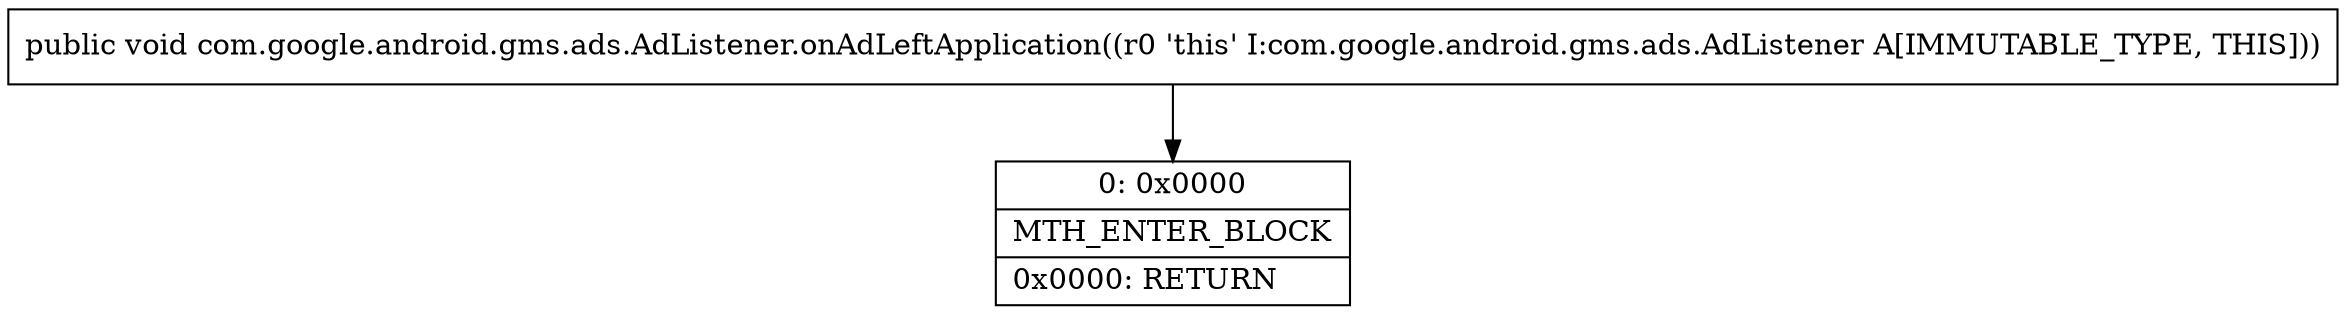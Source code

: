 digraph "CFG forcom.google.android.gms.ads.AdListener.onAdLeftApplication()V" {
Node_0 [shape=record,label="{0\:\ 0x0000|MTH_ENTER_BLOCK\l|0x0000: RETURN   \l}"];
MethodNode[shape=record,label="{public void com.google.android.gms.ads.AdListener.onAdLeftApplication((r0 'this' I:com.google.android.gms.ads.AdListener A[IMMUTABLE_TYPE, THIS])) }"];
MethodNode -> Node_0;
}

